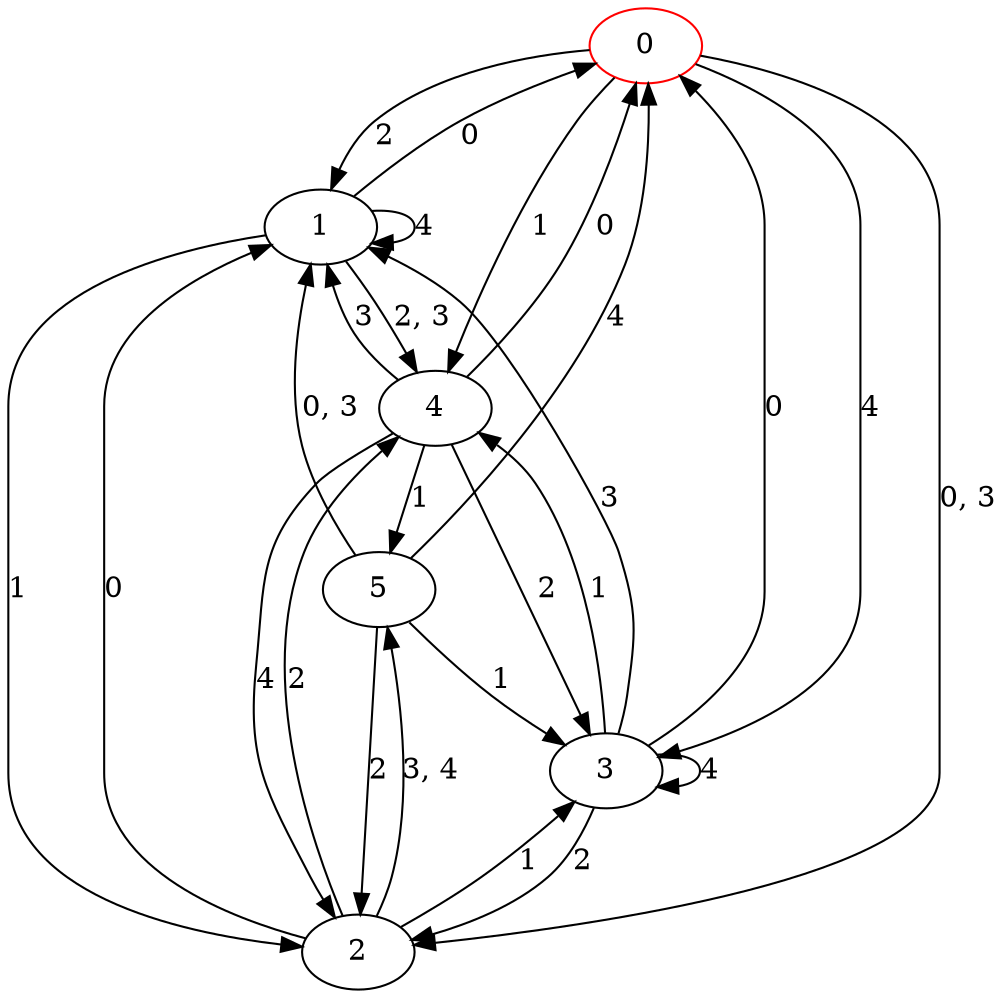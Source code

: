 digraph g {
0 [label= "0"] [color="red"];
1 [label= "1"];
2 [label= "2"];
3 [label= "3"];
4 [label= "4"];
5 [label= "5"];
0 -> 4[label= "1"];
0 -> 1[label= "2"];
0 -> 3[label= "4"];
1 -> 0[label= "0"];
1 -> 2[label= "1"];
1 -> 1[label= "4"];
2 -> 1[label= "0"];
2 -> 3[label= "1"];
2 -> 4[label= "2"];
3 -> 0[label= "0"];
3 -> 4[label= "1"];
3 -> 2[label= "2"];
3 -> 1[label= "3"];
3 -> 3[label= "4"];
4 -> 0[label= "0"];
4 -> 5[label= "1"];
4 -> 3[label= "2"];
4 -> 1[label= "3"];
4 -> 2[label= "4"];
5 -> 3[label= "1"];
5 -> 2[label= "2"];
5 -> 0[label= "4"];
0 -> 2[label= "0, 3"];
1 -> 4[label= "2, 3"];
2 -> 5[label= "3, 4"];
5 -> 1[label= "0, 3"];
}
